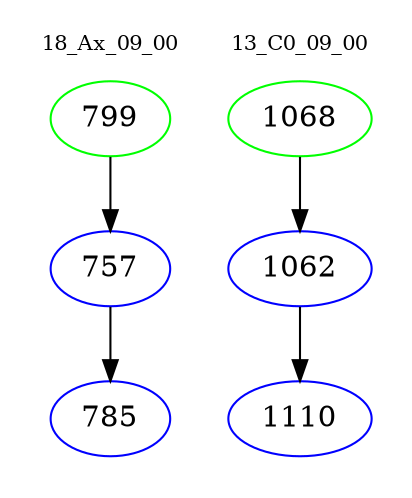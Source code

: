 digraph{
subgraph cluster_0 {
color = white
label = "18_Ax_09_00";
fontsize=10;
T0_799 [label="799", color="green"]
T0_799 -> T0_757 [color="black"]
T0_757 [label="757", color="blue"]
T0_757 -> T0_785 [color="black"]
T0_785 [label="785", color="blue"]
}
subgraph cluster_1 {
color = white
label = "13_C0_09_00";
fontsize=10;
T1_1068 [label="1068", color="green"]
T1_1068 -> T1_1062 [color="black"]
T1_1062 [label="1062", color="blue"]
T1_1062 -> T1_1110 [color="black"]
T1_1110 [label="1110", color="blue"]
}
}
